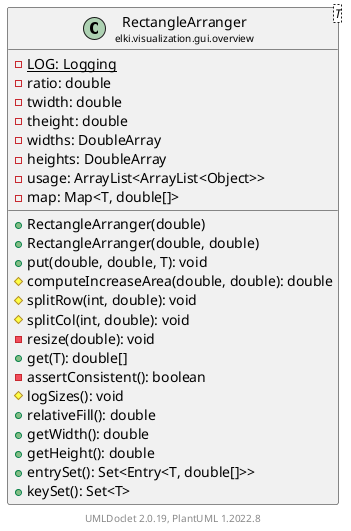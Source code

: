 @startuml
    remove .*\.(Instance|Par|Parameterizer|Factory)$
    set namespaceSeparator none
    hide empty fields
    hide empty methods

    class "<size:14>RectangleArranger\n<size:10>elki.visualization.gui.overview" as elki.visualization.gui.overview.RectangleArranger<T> [[RectangleArranger.html]] {
        {static} -LOG: Logging
        -ratio: double
        -twidth: double
        -theight: double
        -widths: DoubleArray
        -heights: DoubleArray
        -usage: ArrayList<ArrayList<Object>>
        -map: Map<T, double[]>
        +RectangleArranger(double)
        +RectangleArranger(double, double)
        +put(double, double, T): void
        #computeIncreaseArea(double, double): double
        #splitRow(int, double): void
        #splitCol(int, double): void
        -resize(double): void
        +get(T): double[]
        -assertConsistent(): boolean
        #logSizes(): void
        +relativeFill(): double
        +getWidth(): double
        +getHeight(): double
        +entrySet(): Set<Entry<T, double[]>>
        +keySet(): Set<T>
    }

    center footer UMLDoclet 2.0.19, PlantUML 1.2022.8
@enduml
